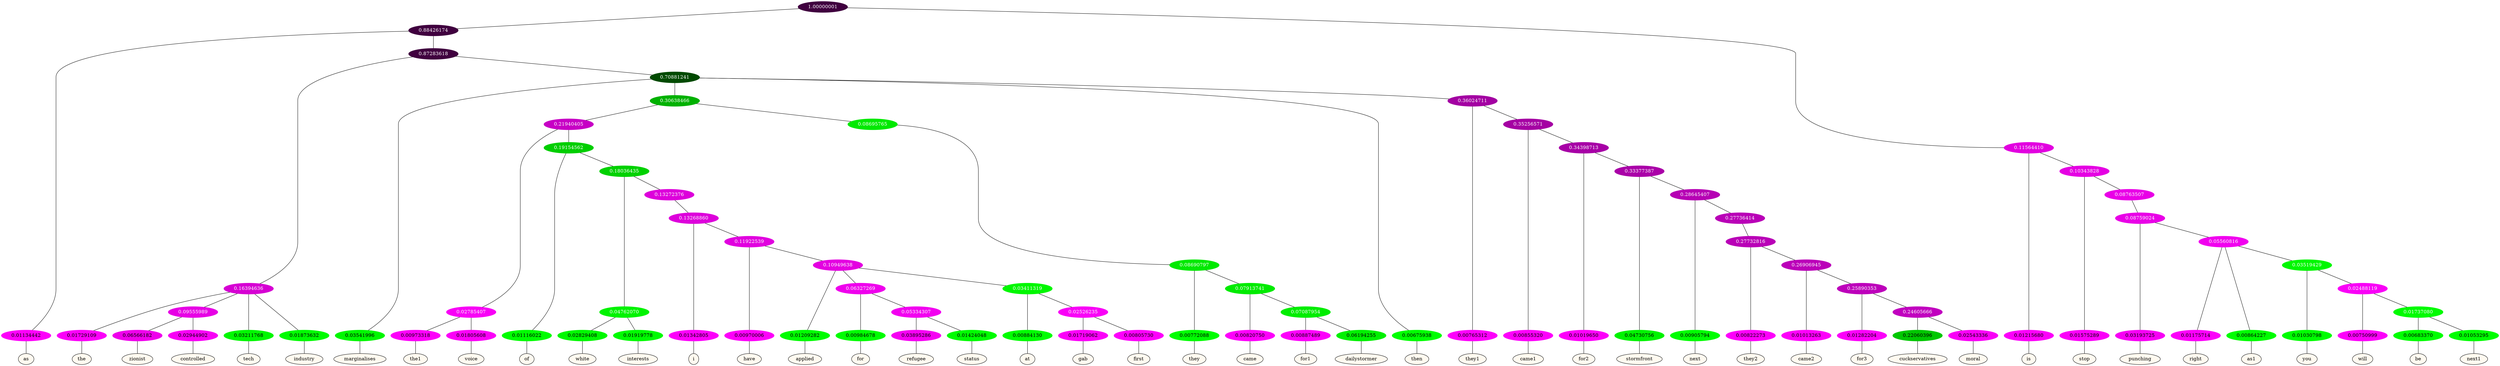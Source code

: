 graph {
	node [format=png height=0.15 nodesep=0.001 ordering=out overlap=prism overlap_scaling=0.01 ranksep=0.001 ratio=0.2 style=filled width=0.15]
	{
		rank=same
		a_w_3 [label=as color=black fillcolor=floralwhite style="filled,solid"]
		a_w_11 [label=the color=black fillcolor=floralwhite style="filled,solid"]
		a_w_20 [label=zionist color=black fillcolor=floralwhite style="filled,solid"]
		a_w_21 [label=controlled color=black fillcolor=floralwhite style="filled,solid"]
		a_w_13 [label=tech color=black fillcolor=floralwhite style="filled,solid"]
		a_w_14 [label=industry color=black fillcolor=floralwhite style="filled,solid"]
		a_w_15 [label=marginalises color=black fillcolor=floralwhite style="filled,solid"]
		a_w_36 [label=the1 color=black fillcolor=floralwhite style="filled,solid"]
		a_w_37 [label=voice color=black fillcolor=floralwhite style="filled,solid"]
		a_w_38 [label=of color=black fillcolor=floralwhite style="filled,solid"]
		a_w_54 [label=white color=black fillcolor=floralwhite style="filled,solid"]
		a_w_55 [label=interests color=black fillcolor=floralwhite style="filled,solid"]
		a_w_63 [label=i color=black fillcolor=floralwhite style="filled,solid"]
		a_w_66 [label=have color=black fillcolor=floralwhite style="filled,solid"]
		a_w_70 [label=applied color=black fillcolor=floralwhite style="filled,solid"]
		a_w_75 [label=for color=black fillcolor=floralwhite style="filled,solid"]
		a_w_81 [label=refugee color=black fillcolor=floralwhite style="filled,solid"]
		a_w_82 [label=status color=black fillcolor=floralwhite style="filled,solid"]
		a_w_77 [label=at color=black fillcolor=floralwhite style="filled,solid"]
		a_w_83 [label=gab color=black fillcolor=floralwhite style="filled,solid"]
		a_w_84 [label=first color=black fillcolor=floralwhite style="filled,solid"]
		a_w_40 [label=they color=black fillcolor=floralwhite style="filled,solid"]
		a_w_48 [label=came color=black fillcolor=floralwhite style="filled,solid"]
		a_w_57 [label=for1 color=black fillcolor=floralwhite style="filled,solid"]
		a_w_58 [label=dailystormer color=black fillcolor=floralwhite style="filled,solid"]
		a_w_17 [label=then color=black fillcolor=floralwhite style="filled,solid"]
		a_w_24 [label=they1 color=black fillcolor=floralwhite style="filled,solid"]
		a_w_31 [label=came1 color=black fillcolor=floralwhite style="filled,solid"]
		a_w_42 [label=for2 color=black fillcolor=floralwhite style="filled,solid"]
		a_w_50 [label=stormfront color=black fillcolor=floralwhite style="filled,solid"]
		a_w_59 [label=next color=black fillcolor=floralwhite style="filled,solid"]
		a_w_68 [label=they2 color=black fillcolor=floralwhite style="filled,solid"]
		a_w_73 [label=came2 color=black fillcolor=floralwhite style="filled,solid"]
		a_w_79 [label=for3 color=black fillcolor=floralwhite style="filled,solid"]
		a_w_85 [label=cuckservatives color=black fillcolor=floralwhite style="filled,solid"]
		a_w_86 [label=moral color=black fillcolor=floralwhite style="filled,solid"]
		a_w_5 [label=is color=black fillcolor=floralwhite style="filled,solid"]
		a_w_9 [label=stop color=black fillcolor=floralwhite style="filled,solid"]
		a_w_26 [label=punching color=black fillcolor=floralwhite style="filled,solid"]
		a_w_33 [label=right color=black fillcolor=floralwhite style="filled,solid"]
		a_w_34 [label=as1 color=black fillcolor=floralwhite style="filled,solid"]
		a_w_44 [label=you color=black fillcolor=floralwhite style="filled,solid"]
		a_w_52 [label=will color=black fillcolor=floralwhite style="filled,solid"]
		a_w_61 [label=be color=black fillcolor=floralwhite style="filled,solid"]
		a_w_62 [label=next1 color=black fillcolor=floralwhite style="filled,solid"]
	}
	a_n_3 -- a_w_3
	a_n_11 -- a_w_11
	a_n_20 -- a_w_20
	a_n_21 -- a_w_21
	a_n_13 -- a_w_13
	a_n_14 -- a_w_14
	a_n_15 -- a_w_15
	a_n_36 -- a_w_36
	a_n_37 -- a_w_37
	a_n_38 -- a_w_38
	a_n_54 -- a_w_54
	a_n_55 -- a_w_55
	a_n_63 -- a_w_63
	a_n_66 -- a_w_66
	a_n_70 -- a_w_70
	a_n_75 -- a_w_75
	a_n_81 -- a_w_81
	a_n_82 -- a_w_82
	a_n_77 -- a_w_77
	a_n_83 -- a_w_83
	a_n_84 -- a_w_84
	a_n_40 -- a_w_40
	a_n_48 -- a_w_48
	a_n_57 -- a_w_57
	a_n_58 -- a_w_58
	a_n_17 -- a_w_17
	a_n_24 -- a_w_24
	a_n_31 -- a_w_31
	a_n_42 -- a_w_42
	a_n_50 -- a_w_50
	a_n_59 -- a_w_59
	a_n_68 -- a_w_68
	a_n_73 -- a_w_73
	a_n_79 -- a_w_79
	a_n_85 -- a_w_85
	a_n_86 -- a_w_86
	a_n_5 -- a_w_5
	a_n_9 -- a_w_9
	a_n_26 -- a_w_26
	a_n_33 -- a_w_33
	a_n_34 -- a_w_34
	a_n_44 -- a_w_44
	a_n_52 -- a_w_52
	a_n_61 -- a_w_61
	a_n_62 -- a_w_62
	{
		rank=same
		a_n_3 [label=0.01134442 color="0.835 1.000 0.989" fontcolor=black]
		a_n_11 [label=0.01729109 color="0.835 1.000 0.983" fontcolor=black]
		a_n_20 [label=0.06566182 color="0.835 1.000 0.934" fontcolor=black]
		a_n_21 [label=0.02944902 color="0.835 1.000 0.971" fontcolor=black]
		a_n_13 [label=0.03211768 color="0.334 1.000 0.968" fontcolor=black]
		a_n_14 [label=0.01873632 color="0.334 1.000 0.981" fontcolor=black]
		a_n_15 [label=0.03541996 color="0.334 1.000 0.965" fontcolor=black]
		a_n_36 [label=0.00973318 color="0.835 1.000 0.990" fontcolor=black]
		a_n_37 [label=0.01805608 color="0.835 1.000 0.982" fontcolor=black]
		a_n_38 [label=0.01116022 color="0.334 1.000 0.989" fontcolor=black]
		a_n_54 [label=0.02829408 color="0.334 1.000 0.972" fontcolor=black]
		a_n_55 [label=0.01919778 color="0.334 1.000 0.981" fontcolor=black]
		a_n_63 [label=0.01342805 color="0.835 1.000 0.987" fontcolor=black]
		a_n_66 [label=0.00970006 color="0.835 1.000 0.990" fontcolor=black]
		a_n_70 [label=0.01209282 color="0.334 1.000 0.988" fontcolor=black]
		a_n_75 [label=0.00984678 color="0.334 1.000 0.990" fontcolor=black]
		a_n_81 [label=0.03895286 color="0.835 1.000 0.961" fontcolor=black]
		a_n_82 [label=0.01424048 color="0.334 1.000 0.986" fontcolor=black]
		a_n_77 [label=0.00884130 color="0.334 1.000 0.991" fontcolor=black]
		a_n_83 [label=0.01719062 color="0.835 1.000 0.983" fontcolor=black]
		a_n_84 [label=0.00805730 color="0.835 1.000 0.992" fontcolor=black]
		a_n_40 [label=0.00772088 color="0.334 1.000 0.992" fontcolor=black]
		a_n_48 [label=0.00820750 color="0.835 1.000 0.992" fontcolor=black]
		a_n_57 [label=0.00887489 color="0.835 1.000 0.991" fontcolor=black]
		a_n_58 [label=0.06194255 color="0.334 1.000 0.938" fontcolor=black]
		a_n_17 [label=0.00675938 color="0.334 1.000 0.993" fontcolor=black]
		a_n_24 [label=0.00765312 color="0.835 1.000 0.992" fontcolor=black]
		a_n_31 [label=0.00855320 color="0.835 1.000 0.991" fontcolor=black]
		a_n_42 [label=0.01019650 color="0.835 1.000 0.990" fontcolor=black]
		a_n_50 [label=0.04730756 color="0.334 1.000 0.953" fontcolor=black]
		a_n_59 [label=0.00905794 color="0.334 1.000 0.991" fontcolor=black]
		a_n_68 [label=0.00822273 color="0.835 1.000 0.992" fontcolor=black]
		a_n_73 [label=0.01013263 color="0.835 1.000 0.990" fontcolor=black]
		a_n_79 [label=0.01282204 color="0.835 1.000 0.987" fontcolor=black]
		a_n_85 [label=0.22060396 color="0.334 1.000 0.779" fontcolor=black]
		a_n_86 [label=0.02543336 color="0.835 1.000 0.975" fontcolor=black]
		a_n_5 [label=0.01215680 color="0.835 1.000 0.988" fontcolor=black]
		a_n_9 [label=0.01575289 color="0.835 1.000 0.984" fontcolor=black]
		a_n_26 [label=0.03193725 color="0.835 1.000 0.968" fontcolor=black]
		a_n_33 [label=0.01175714 color="0.835 1.000 0.988" fontcolor=black]
		a_n_34 [label=0.00864227 color="0.334 1.000 0.991" fontcolor=black]
		a_n_44 [label=0.01030798 color="0.334 1.000 0.990" fontcolor=black]
		a_n_52 [label=0.00750999 color="0.835 1.000 0.992" fontcolor=black]
		a_n_61 [label=0.00683370 color="0.334 1.000 0.993" fontcolor=black]
		a_n_62 [label=0.01053295 color="0.334 1.000 0.989" fontcolor=black]
	}
	a_n_0 [label=1.00000001 color="0.835 1.000 0.250" fontcolor=grey99]
	a_n_1 [label=0.88426174 color="0.835 1.000 0.250" fontcolor=grey99]
	a_n_0 -- a_n_1
	a_n_2 [label=0.11564410 color="0.835 1.000 0.884" fontcolor=grey99]
	a_n_0 -- a_n_2
	a_n_1 -- a_n_3
	a_n_4 [label=0.87283618 color="0.835 1.000 0.250" fontcolor=grey99]
	a_n_1 -- a_n_4
	a_n_2 -- a_n_5
	a_n_6 [label=0.10343828 color="0.835 1.000 0.897" fontcolor=grey99]
	a_n_2 -- a_n_6
	a_n_7 [label=0.16394636 color="0.835 1.000 0.836" fontcolor=grey99]
	a_n_4 -- a_n_7
	a_n_8 [label=0.70881241 color="0.334 1.000 0.291" fontcolor=grey99]
	a_n_4 -- a_n_8
	a_n_6 -- a_n_9
	a_n_10 [label=0.08763507 color="0.835 1.000 0.912" fontcolor=grey99]
	a_n_6 -- a_n_10
	a_n_7 -- a_n_11
	a_n_12 [label=0.09555989 color="0.835 1.000 0.904" fontcolor=grey99]
	a_n_7 -- a_n_12
	a_n_7 -- a_n_13
	a_n_7 -- a_n_14
	a_n_8 -- a_n_15
	a_n_16 [label=0.30638466 color="0.334 1.000 0.694" fontcolor=grey99]
	a_n_8 -- a_n_16
	a_n_8 -- a_n_17
	a_n_18 [label=0.36024711 color="0.835 1.000 0.640" fontcolor=grey99]
	a_n_8 -- a_n_18
	a_n_19 [label=0.08759024 color="0.835 1.000 0.912" fontcolor=grey99]
	a_n_10 -- a_n_19
	a_n_12 -- a_n_20
	a_n_12 -- a_n_21
	a_n_22 [label=0.21940405 color="0.835 1.000 0.781" fontcolor=grey99]
	a_n_16 -- a_n_22
	a_n_23 [label=0.08695765 color="0.334 1.000 0.913" fontcolor=grey99]
	a_n_16 -- a_n_23
	a_n_18 -- a_n_24
	a_n_25 [label=0.35256571 color="0.835 1.000 0.647" fontcolor=grey99]
	a_n_18 -- a_n_25
	a_n_19 -- a_n_26
	a_n_27 [label=0.05560816 color="0.835 1.000 0.944" fontcolor=grey99]
	a_n_19 -- a_n_27
	a_n_28 [label=0.02785407 color="0.835 1.000 0.972" fontcolor=grey99]
	a_n_22 -- a_n_28
	a_n_29 [label=0.19154562 color="0.334 1.000 0.808" fontcolor=grey99]
	a_n_22 -- a_n_29
	a_n_30 [label=0.08690797 color="0.334 1.000 0.913" fontcolor=grey99]
	a_n_23 -- a_n_30
	a_n_25 -- a_n_31
	a_n_32 [label=0.34398713 color="0.835 1.000 0.656" fontcolor=grey99]
	a_n_25 -- a_n_32
	a_n_27 -- a_n_33
	a_n_27 -- a_n_34
	a_n_35 [label=0.03519429 color="0.334 1.000 0.965" fontcolor=grey99]
	a_n_27 -- a_n_35
	a_n_28 -- a_n_36
	a_n_28 -- a_n_37
	a_n_29 -- a_n_38
	a_n_39 [label=0.18036435 color="0.334 1.000 0.820" fontcolor=grey99]
	a_n_29 -- a_n_39
	a_n_30 -- a_n_40
	a_n_41 [label=0.07913741 color="0.334 1.000 0.921" fontcolor=grey99]
	a_n_30 -- a_n_41
	a_n_32 -- a_n_42
	a_n_43 [label=0.33377387 color="0.835 1.000 0.666" fontcolor=grey99]
	a_n_32 -- a_n_43
	a_n_35 -- a_n_44
	a_n_45 [label=0.02488119 color="0.835 1.000 0.975" fontcolor=grey99]
	a_n_35 -- a_n_45
	a_n_46 [label=0.04762070 color="0.334 1.000 0.952" fontcolor=grey99]
	a_n_39 -- a_n_46
	a_n_47 [label=0.13272376 color="0.835 1.000 0.867" fontcolor=grey99]
	a_n_39 -- a_n_47
	a_n_41 -- a_n_48
	a_n_49 [label=0.07087954 color="0.334 1.000 0.929" fontcolor=grey99]
	a_n_41 -- a_n_49
	a_n_43 -- a_n_50
	a_n_51 [label=0.28645407 color="0.835 1.000 0.714" fontcolor=grey99]
	a_n_43 -- a_n_51
	a_n_45 -- a_n_52
	a_n_53 [label=0.01737080 color="0.334 1.000 0.983" fontcolor=grey99]
	a_n_45 -- a_n_53
	a_n_46 -- a_n_54
	a_n_46 -- a_n_55
	a_n_56 [label=0.13268860 color="0.835 1.000 0.867" fontcolor=grey99]
	a_n_47 -- a_n_56
	a_n_49 -- a_n_57
	a_n_49 -- a_n_58
	a_n_51 -- a_n_59
	a_n_60 [label=0.27736414 color="0.835 1.000 0.723" fontcolor=grey99]
	a_n_51 -- a_n_60
	a_n_53 -- a_n_61
	a_n_53 -- a_n_62
	a_n_56 -- a_n_63
	a_n_64 [label=0.11922539 color="0.835 1.000 0.881" fontcolor=grey99]
	a_n_56 -- a_n_64
	a_n_65 [label=0.27732816 color="0.835 1.000 0.723" fontcolor=grey99]
	a_n_60 -- a_n_65
	a_n_64 -- a_n_66
	a_n_67 [label=0.10949638 color="0.835 1.000 0.891" fontcolor=grey99]
	a_n_64 -- a_n_67
	a_n_65 -- a_n_68
	a_n_69 [label=0.26906945 color="0.835 1.000 0.731" fontcolor=grey99]
	a_n_65 -- a_n_69
	a_n_67 -- a_n_70
	a_n_71 [label=0.06327269 color="0.835 1.000 0.937" fontcolor=grey99]
	a_n_67 -- a_n_71
	a_n_72 [label=0.03411319 color="0.334 1.000 0.966" fontcolor=grey99]
	a_n_67 -- a_n_72
	a_n_69 -- a_n_73
	a_n_74 [label=0.25890353 color="0.835 1.000 0.741" fontcolor=grey99]
	a_n_69 -- a_n_74
	a_n_71 -- a_n_75
	a_n_76 [label=0.05334307 color="0.835 1.000 0.947" fontcolor=grey99]
	a_n_71 -- a_n_76
	a_n_72 -- a_n_77
	a_n_78 [label=0.02526235 color="0.835 1.000 0.975" fontcolor=grey99]
	a_n_72 -- a_n_78
	a_n_74 -- a_n_79
	a_n_80 [label=0.24605666 color="0.835 1.000 0.754" fontcolor=grey99]
	a_n_74 -- a_n_80
	a_n_76 -- a_n_81
	a_n_76 -- a_n_82
	a_n_78 -- a_n_83
	a_n_78 -- a_n_84
	a_n_80 -- a_n_85
	a_n_80 -- a_n_86
}
